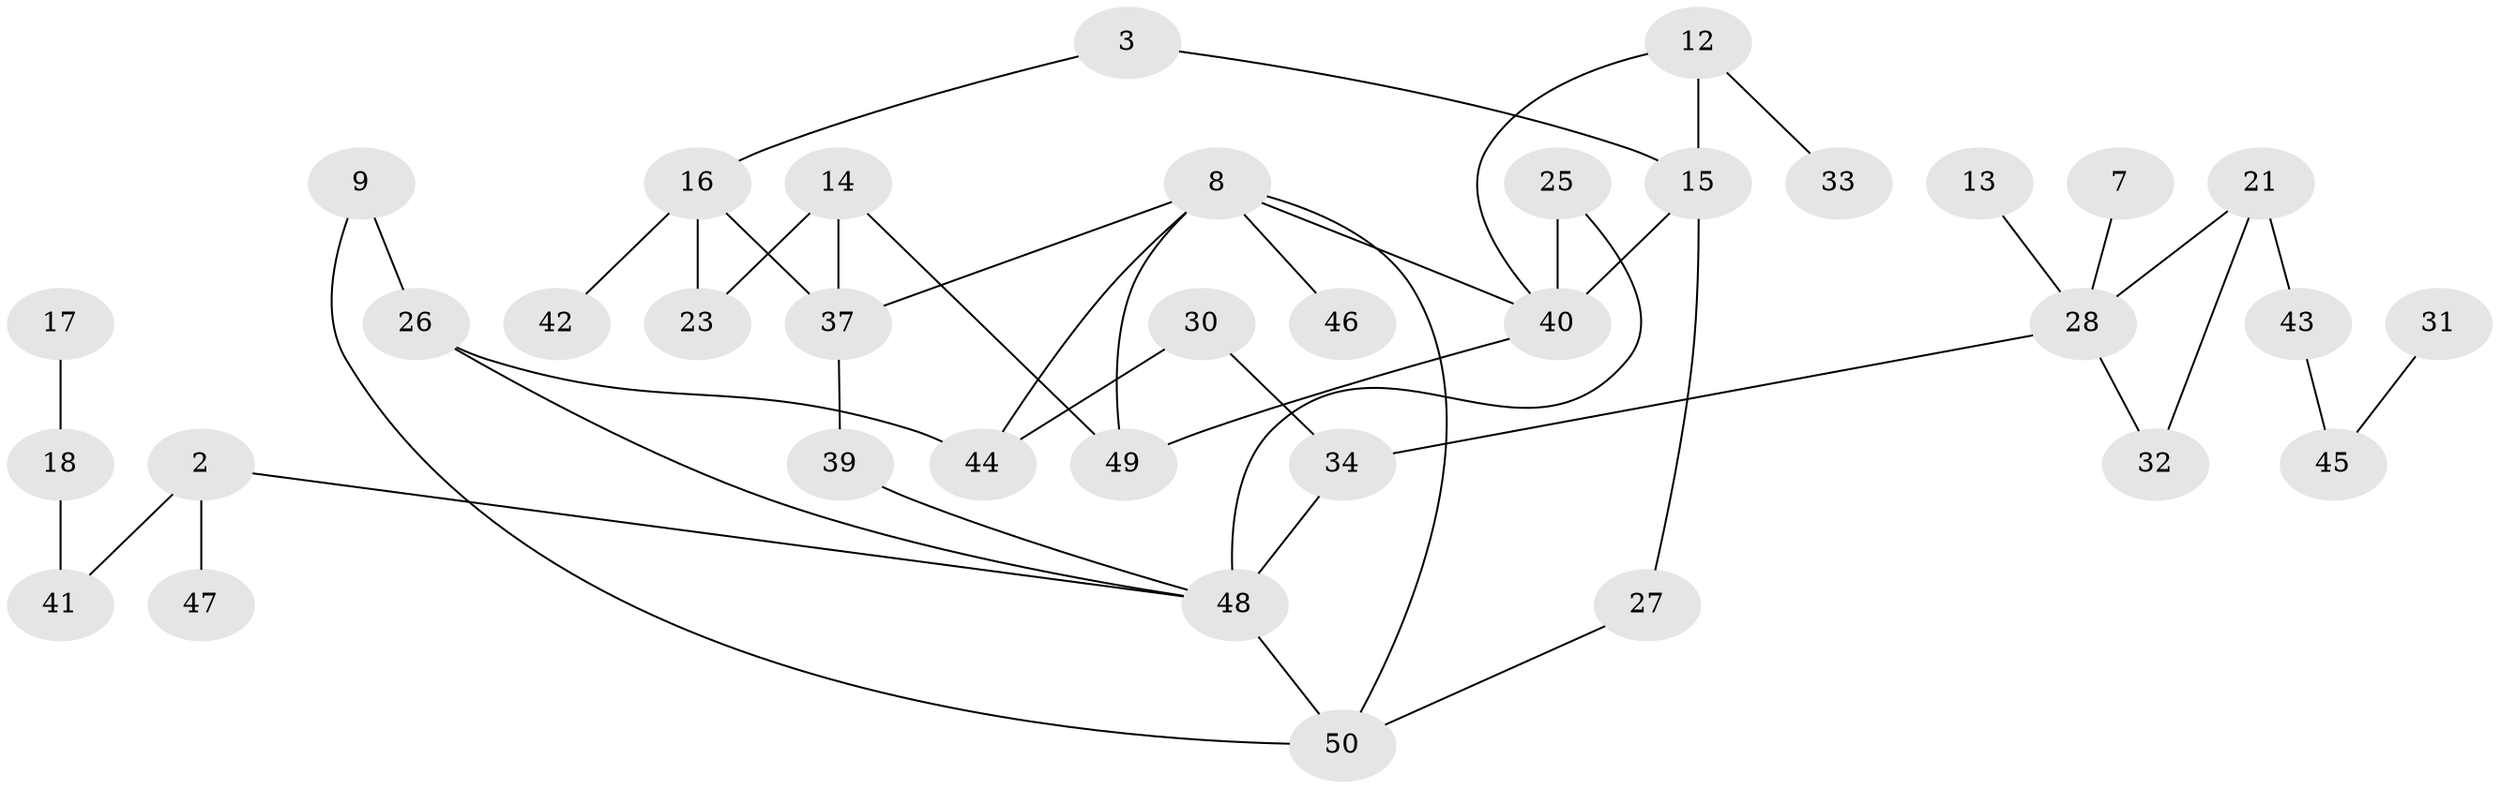 // original degree distribution, {2: 0.31313131313131315, 0: 0.10101010101010101, 3: 0.1111111111111111, 5: 0.04040404040404041, 1: 0.3333333333333333, 6: 0.04040404040404041, 4: 0.06060606060606061}
// Generated by graph-tools (version 1.1) at 2025/00/03/09/25 03:00:44]
// undirected, 36 vertices, 47 edges
graph export_dot {
graph [start="1"]
  node [color=gray90,style=filled];
  2;
  3;
  7;
  8;
  9;
  12;
  13;
  14;
  15;
  16;
  17;
  18;
  21;
  23;
  25;
  26;
  27;
  28;
  30;
  31;
  32;
  33;
  34;
  37;
  39;
  40;
  41;
  42;
  43;
  44;
  45;
  46;
  47;
  48;
  49;
  50;
  2 -- 41 [weight=1.0];
  2 -- 47 [weight=1.0];
  2 -- 48 [weight=1.0];
  3 -- 15 [weight=1.0];
  3 -- 16 [weight=1.0];
  7 -- 28 [weight=1.0];
  8 -- 37 [weight=1.0];
  8 -- 40 [weight=1.0];
  8 -- 44 [weight=1.0];
  8 -- 46 [weight=1.0];
  8 -- 49 [weight=1.0];
  8 -- 50 [weight=1.0];
  9 -- 26 [weight=1.0];
  9 -- 50 [weight=1.0];
  12 -- 15 [weight=1.0];
  12 -- 33 [weight=1.0];
  12 -- 40 [weight=1.0];
  13 -- 28 [weight=1.0];
  14 -- 23 [weight=1.0];
  14 -- 37 [weight=1.0];
  14 -- 49 [weight=1.0];
  15 -- 27 [weight=1.0];
  15 -- 40 [weight=1.0];
  16 -- 23 [weight=1.0];
  16 -- 37 [weight=1.0];
  16 -- 42 [weight=1.0];
  17 -- 18 [weight=1.0];
  18 -- 41 [weight=1.0];
  21 -- 28 [weight=1.0];
  21 -- 32 [weight=1.0];
  21 -- 43 [weight=1.0];
  25 -- 40 [weight=1.0];
  25 -- 48 [weight=1.0];
  26 -- 44 [weight=1.0];
  26 -- 48 [weight=1.0];
  27 -- 50 [weight=1.0];
  28 -- 32 [weight=1.0];
  28 -- 34 [weight=1.0];
  30 -- 34 [weight=1.0];
  30 -- 44 [weight=1.0];
  31 -- 45 [weight=1.0];
  34 -- 48 [weight=2.0];
  37 -- 39 [weight=1.0];
  39 -- 48 [weight=1.0];
  40 -- 49 [weight=1.0];
  43 -- 45 [weight=1.0];
  48 -- 50 [weight=1.0];
}
